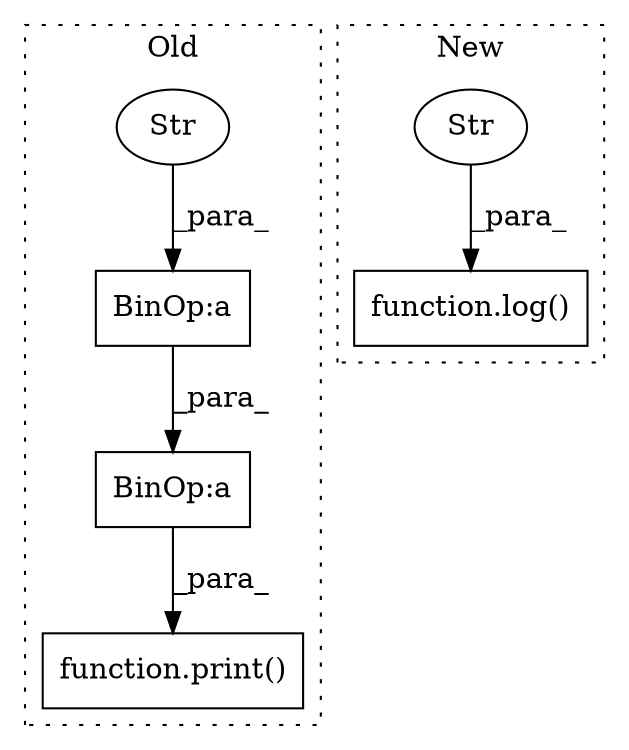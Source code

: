 digraph G {
subgraph cluster0 {
1 [label="function.print()" a="75" s="29933,30059" l="6,1" shape="box"];
3 [label="BinOp:a" a="82" s="29958" l="3" shape="box"];
4 [label="BinOp:a" a="82" s="29947" l="93" shape="box"];
6 [label="Str" a="66" s="29961" l="76" shape="ellipse"];
label = "Old";
style="dotted";
}
subgraph cluster1 {
2 [label="function.log()" a="75" s="29092,29183" l="4,1" shape="box"];
5 [label="Str" a="66" s="29096" l="76" shape="ellipse"];
label = "New";
style="dotted";
}
3 -> 4 [label="_para_"];
4 -> 1 [label="_para_"];
5 -> 2 [label="_para_"];
6 -> 3 [label="_para_"];
}